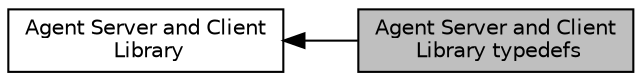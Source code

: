 digraph "Agent Server and Client Library typedefs"
{
  edge [fontname="Helvetica",fontsize="10",labelfontname="Helvetica",labelfontsize="10"];
  node [fontname="Helvetica",fontsize="10",shape=record];
  rankdir=LR;
  Node0 [label="Agent Server and Client\l Library typedefs",height=0.2,width=0.4,color="black", fillcolor="grey75", style="filled", fontcolor="black"];
  Node1 [label="Agent Server and Client\l Library",height=0.2,width=0.4,color="black", fillcolor="white", style="filled",URL="$group__agentclass.html"];
  Node1->Node0 [shape=plaintext, dir="back", style="solid"];
}
